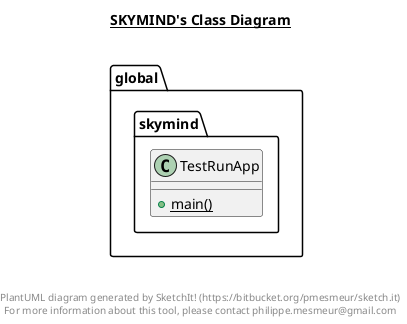 @startuml

title __SKYMIND's Class Diagram__\n

  namespace global.skymind {
    class global.skymind.TestRunApp {
        {static} + main()
    }
  }
  



right footer


PlantUML diagram generated by SketchIt! (https://bitbucket.org/pmesmeur/sketch.it)
For more information about this tool, please contact philippe.mesmeur@gmail.com
endfooter

@enduml
